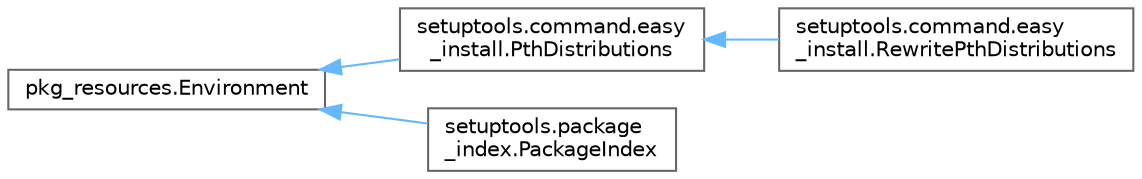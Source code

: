 digraph "Graphical Class Hierarchy"
{
 // LATEX_PDF_SIZE
  bgcolor="transparent";
  edge [fontname=Helvetica,fontsize=10,labelfontname=Helvetica,labelfontsize=10];
  node [fontname=Helvetica,fontsize=10,shape=box,height=0.2,width=0.4];
  rankdir="LR";
  Node0 [id="Node000000",label="pkg_resources.Environment",height=0.2,width=0.4,color="grey40", fillcolor="white", style="filled",URL="$classpkg__resources_1_1_environment.html",tooltip=" "];
  Node0 -> Node1 [id="edge4088_Node000000_Node000001",dir="back",color="steelblue1",style="solid",tooltip=" "];
  Node1 [id="Node000001",label="setuptools.command.easy\l_install.PthDistributions",height=0.2,width=0.4,color="grey40", fillcolor="white", style="filled",URL="$classsetuptools_1_1command_1_1easy__install_1_1_pth_distributions.html",tooltip=" "];
  Node1 -> Node2 [id="edge4089_Node000001_Node000002",dir="back",color="steelblue1",style="solid",tooltip=" "];
  Node2 [id="Node000002",label="setuptools.command.easy\l_install.RewritePthDistributions",height=0.2,width=0.4,color="grey40", fillcolor="white", style="filled",URL="$classsetuptools_1_1command_1_1easy__install_1_1_rewrite_pth_distributions.html",tooltip=" "];
  Node0 -> Node3 [id="edge4090_Node000000_Node000003",dir="back",color="steelblue1",style="solid",tooltip=" "];
  Node3 [id="Node000003",label="setuptools.package\l_index.PackageIndex",height=0.2,width=0.4,color="grey40", fillcolor="white", style="filled",URL="$classsetuptools_1_1package__index_1_1_package_index.html",tooltip=" "];
}
